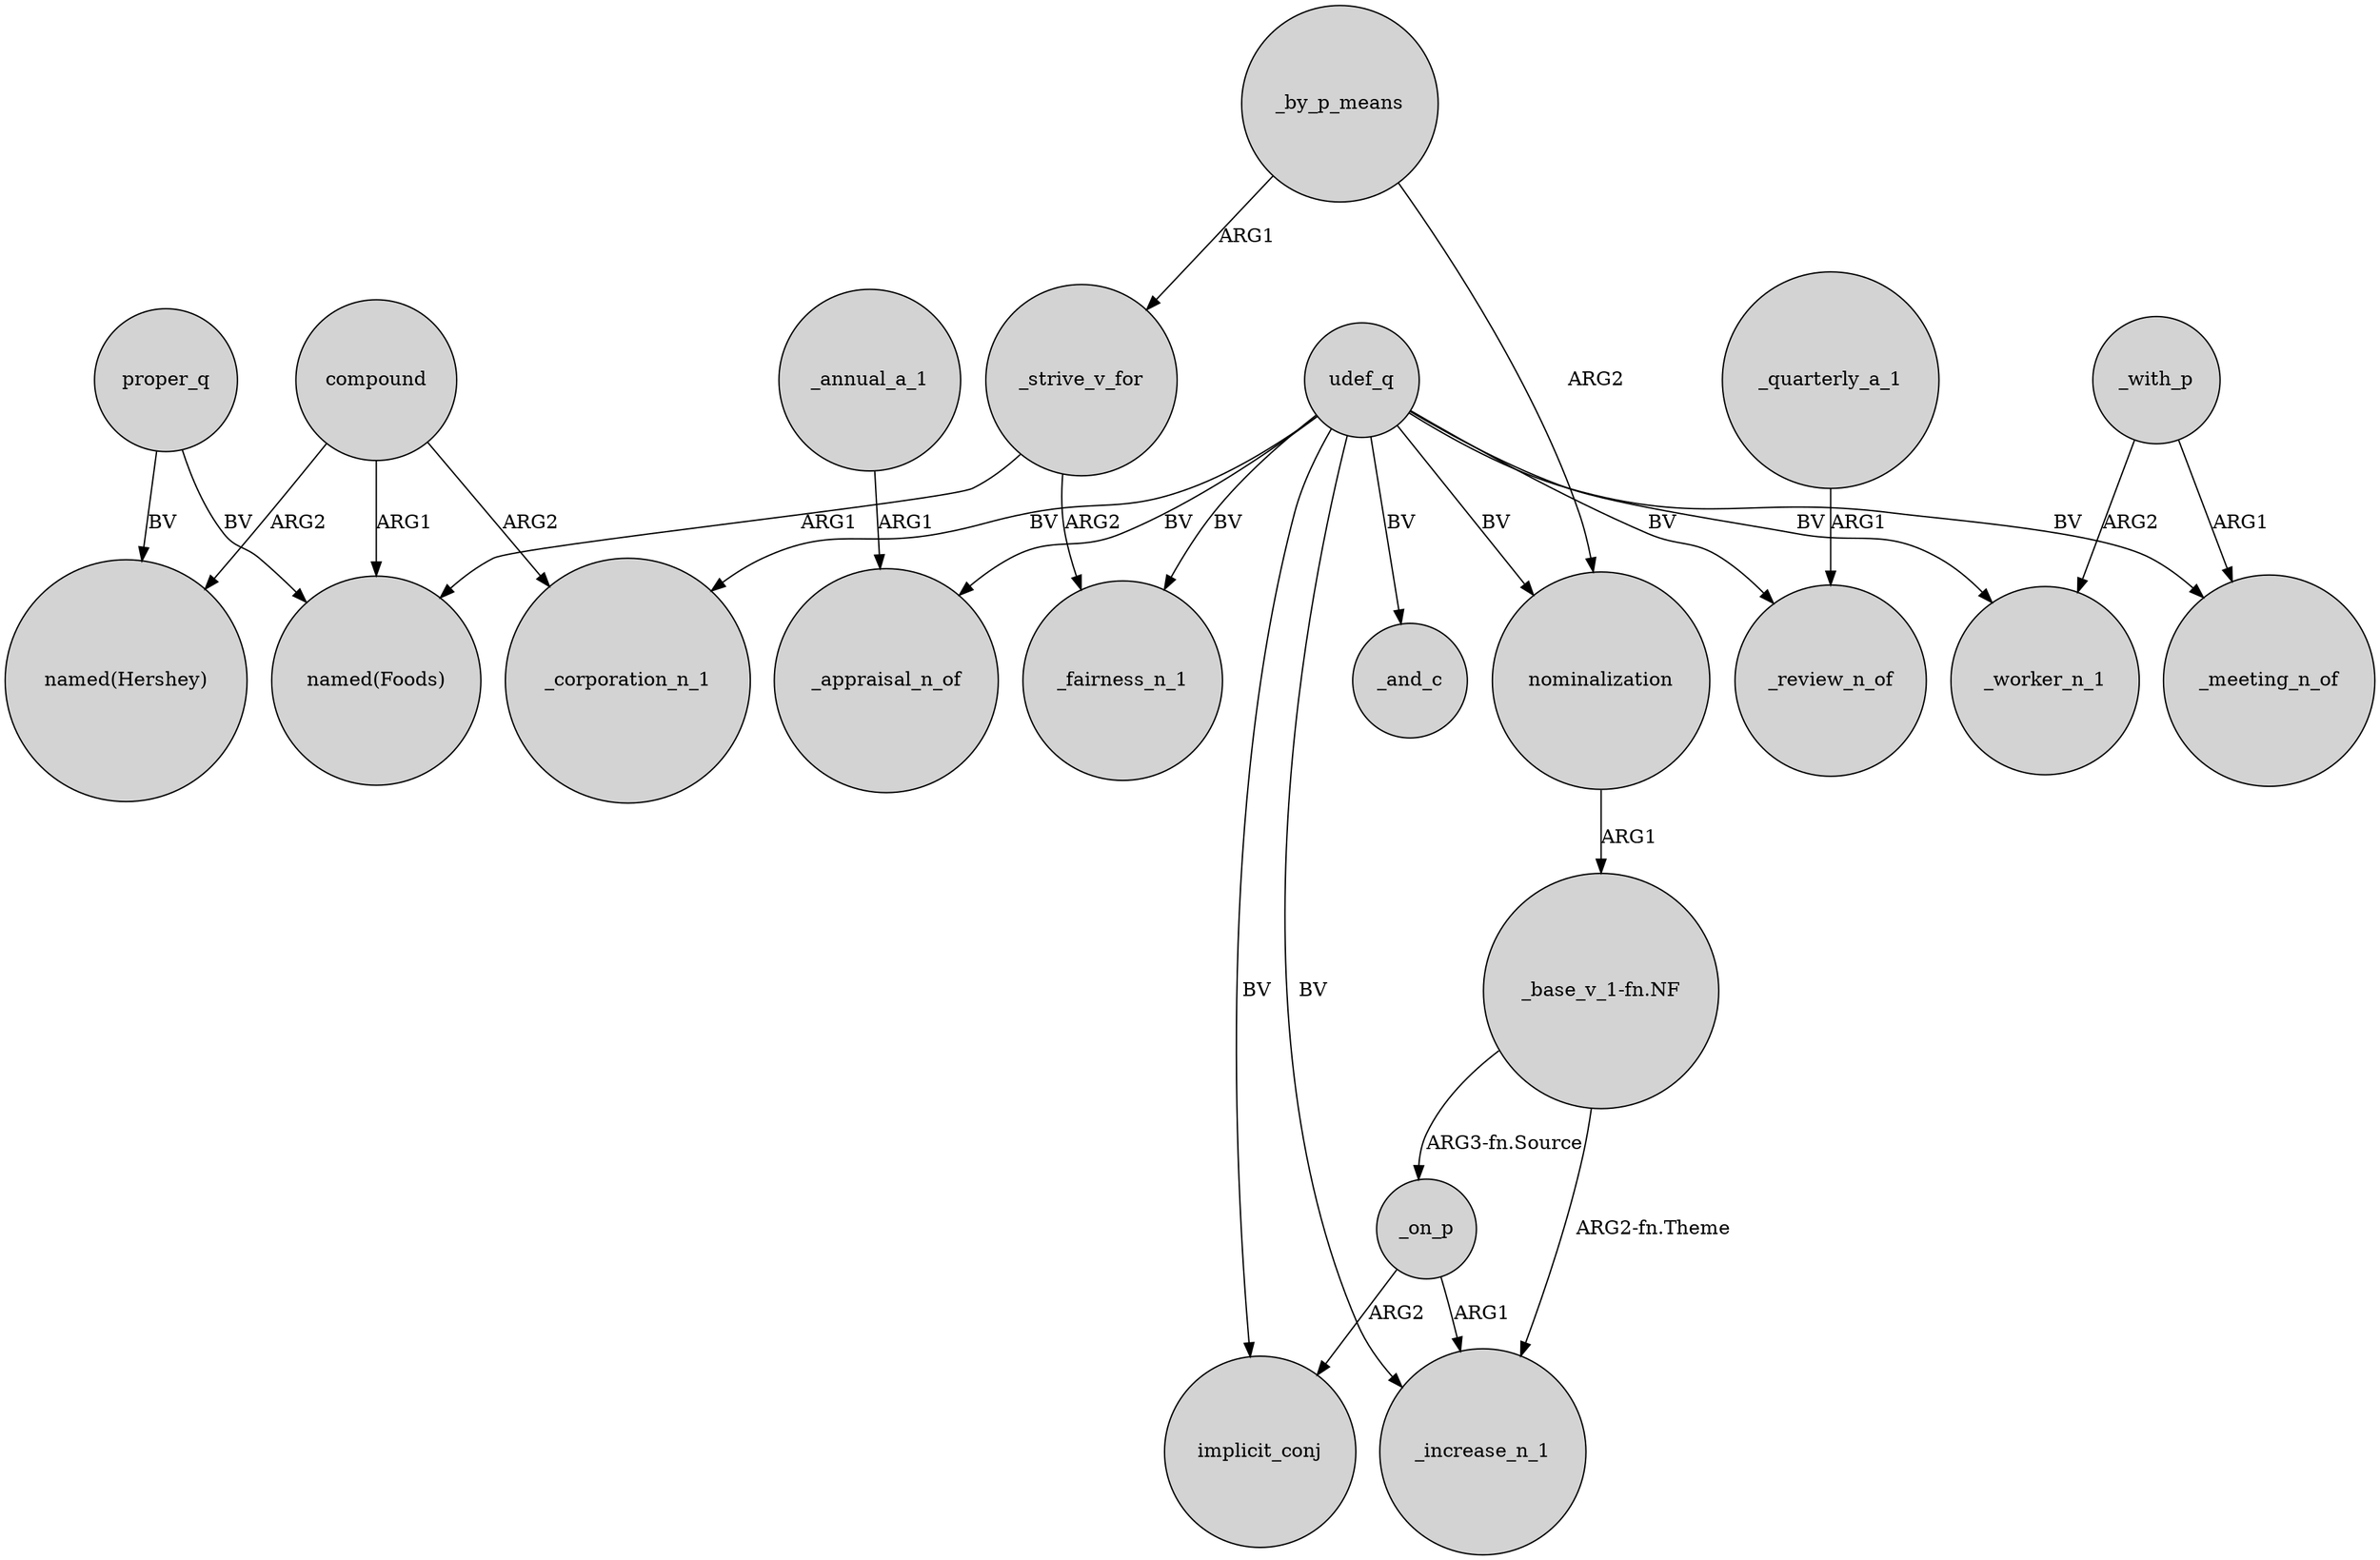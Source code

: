 digraph {
	node [shape=circle style=filled]
	_annual_a_1 -> _appraisal_n_of [label=ARG1]
	_by_p_means -> nominalization [label=ARG2]
	_on_p -> implicit_conj [label=ARG2]
	compound -> "named(Hershey)" [label=ARG2]
	udef_q -> _worker_n_1 [label=BV]
	compound -> _corporation_n_1 [label=ARG2]
	proper_q -> "named(Foods)" [label=BV]
	_strive_v_for -> "named(Foods)" [label=ARG1]
	udef_q -> _review_n_of [label=BV]
	udef_q -> _meeting_n_of [label=BV]
	udef_q -> implicit_conj [label=BV]
	"_base_v_1-fn.NF" -> _on_p [label="ARG3-fn.Source"]
	_with_p -> _worker_n_1 [label=ARG2]
	udef_q -> _corporation_n_1 [label=BV]
	_by_p_means -> _strive_v_for [label=ARG1]
	_strive_v_for -> _fairness_n_1 [label=ARG2]
	udef_q -> _increase_n_1 [label=BV]
	proper_q -> "named(Hershey)" [label=BV]
	_on_p -> _increase_n_1 [label=ARG1]
	compound -> "named(Foods)" [label=ARG1]
	"_base_v_1-fn.NF" -> _increase_n_1 [label="ARG2-fn.Theme"]
	_quarterly_a_1 -> _review_n_of [label=ARG1]
	udef_q -> nominalization [label=BV]
	udef_q -> _fairness_n_1 [label=BV]
	udef_q -> _appraisal_n_of [label=BV]
	udef_q -> _and_c [label=BV]
	nominalization -> "_base_v_1-fn.NF" [label=ARG1]
	_with_p -> _meeting_n_of [label=ARG1]
}
